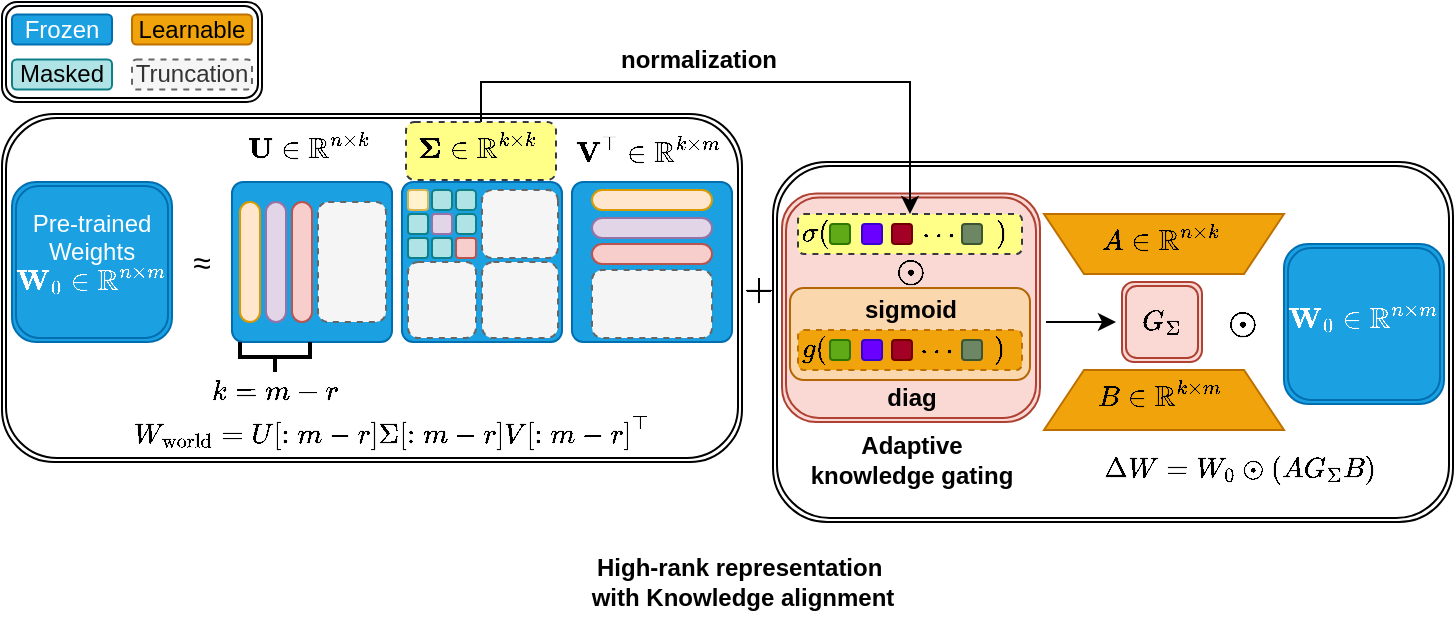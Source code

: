 <mxfile version="26.2.15">
  <diagram name="Page-1" id="tqNoCmG_KPZSjwTlXW9H">
    <mxGraphModel dx="1026" dy="668" grid="1" gridSize="10" guides="1" tooltips="1" connect="1" arrows="1" fold="1" page="1" pageScale="1" pageWidth="735" pageHeight="325" math="1" shadow="0">
      <root>
        <mxCell id="0" />
        <mxCell id="1" parent="0" />
        <mxCell id="zQ8wl6sbCmHXJeYkt5yo-1" value="" style="shape=ext;double=1;rounded=1;whiteSpace=wrap;html=1;" parent="1" vertex="1">
          <mxGeometry x="390.5" y="90" width="340" height="180" as="geometry" />
        </mxCell>
        <mxCell id="zQ8wl6sbCmHXJeYkt5yo-77" value="" style="shape=ext;double=1;rounded=1;whiteSpace=wrap;html=1;fillColor=#fad9d5;strokeColor=#ae4132;" parent="1" vertex="1">
          <mxGeometry x="395" y="105.75" width="129" height="114.25" as="geometry" />
        </mxCell>
        <mxCell id="zQ8wl6sbCmHXJeYkt5yo-72" value="" style="rounded=1;whiteSpace=wrap;html=1;fillColor=#fad7ac;strokeColor=#b46504;" parent="1" vertex="1">
          <mxGeometry x="399" y="153" width="120" height="46" as="geometry" />
        </mxCell>
        <mxCell id="zQ8wl6sbCmHXJeYkt5yo-2" value="`G_{\Sigma}`" style="shape=ext;double=1;rounded=1;whiteSpace=wrap;html=1;fillColor=#fad9d5;strokeColor=#ae4132;" parent="1" vertex="1">
          <mxGeometry x="565" y="150" width="40" height="40" as="geometry" />
        </mxCell>
        <mxCell id="zQ8wl6sbCmHXJeYkt5yo-5" value="`\Delta W = W_0 \odot (A G_{\Sigma} B)`" style="text;whiteSpace=wrap;" parent="1" vertex="1">
          <mxGeometry x="554" y="230" width="142" height="30" as="geometry" />
        </mxCell>
        <mxCell id="zQ8wl6sbCmHXJeYkt5yo-6" value="&lt;div style=&quot;text-align: left;&quot;&gt;&lt;i style=&quot;vertical-align: super; background-color: transparent; color: light-dark(rgb(255, 255, 255), rgb(18, 18, 18));&quot;&gt;&lt;br&gt;&lt;/i&gt;&lt;/div&gt;&lt;div style=&quot;text-align: left;&quot;&gt;&lt;i style=&quot;vertical-align: super; background-color: transparent; color: light-dark(rgb(255, 255, 255), rgb(18, 18, 18));&quot;&gt;`\mathbf{W}_0 \in \mathbb{R}^{n \times m}`&amp;nbsp;&lt;/i&gt;&lt;/div&gt;" style="shape=ext;double=1;rounded=1;whiteSpace=wrap;html=1;fillColor=#1ba1e2;fontColor=#ffffff;strokeColor=#006EAF;" parent="1" vertex="1">
          <mxGeometry x="646" y="131" width="80" height="80" as="geometry" />
        </mxCell>
        <mxCell id="zQ8wl6sbCmHXJeYkt5yo-9" value="&lt;font style=&quot;font-size: 16px;&quot;&gt;`odot`&lt;/font&gt;" style="text;html=1;align=center;verticalAlign=middle;resizable=0;points=[];autosize=1;strokeColor=none;fillColor=none;" parent="1" vertex="1">
          <mxGeometry x="590" y="155" width="70" height="30" as="geometry" />
        </mxCell>
        <mxCell id="zQ8wl6sbCmHXJeYkt5yo-11" value="" style="shape=ext;double=1;rounded=1;whiteSpace=wrap;html=1;" parent="1" vertex="1">
          <mxGeometry x="5" y="66" width="370" height="174" as="geometry" />
        </mxCell>
        <mxCell id="zQ8wl6sbCmHXJeYkt5yo-12" value="" style="shape=ext;double=1;rounded=1;whiteSpace=wrap;html=1;" parent="1" vertex="1">
          <mxGeometry x="5" y="10" width="130" height="50" as="geometry" />
        </mxCell>
        <mxCell id="zQ8wl6sbCmHXJeYkt5yo-14" value="" style="rounded=1;whiteSpace=wrap;html=1;fillColor=#1ba1e2;fontColor=#ffffff;strokeColor=#006EAF;arcSize=7;" parent="1" vertex="1">
          <mxGeometry x="290" y="100" width="80" height="80" as="geometry" />
        </mxCell>
        <mxCell id="zQ8wl6sbCmHXJeYkt5yo-15" value="" style="rounded=1;whiteSpace=wrap;html=1;fillColor=#1ba1e2;fontColor=#ffffff;strokeColor=#006EAF;arcSize=7;" parent="1" vertex="1">
          <mxGeometry x="120" y="100" width="80" height="80" as="geometry" />
        </mxCell>
        <mxCell id="zQ8wl6sbCmHXJeYkt5yo-16" value="&lt;div&gt;&lt;br&gt;&lt;/div&gt;Pre-trained&lt;div&gt;Weights&lt;/div&gt;&lt;div style=&quot;text-align: left;&quot;&gt;&lt;i style=&quot;vertical-align: super; background-color: transparent; color: light-dark(rgb(255, 255, 255), rgb(18, 18, 18));&quot;&gt;`\mathbf{W}_0 \in \mathbb{R}^{n \times m}`&amp;nbsp;&lt;/i&gt;&lt;/div&gt;" style="shape=ext;double=1;rounded=1;whiteSpace=wrap;html=1;fillColor=#1ba1e2;fontColor=#ffffff;strokeColor=#006EAF;" parent="1" vertex="1">
          <mxGeometry x="10" y="100" width="80" height="80" as="geometry" />
        </mxCell>
        <mxCell id="zQ8wl6sbCmHXJeYkt5yo-17" value="&lt;font style=&quot;font-size: 16px;&quot;&gt;≈&lt;/font&gt;" style="text;html=1;align=center;verticalAlign=middle;whiteSpace=wrap;rounded=0;" parent="1" vertex="1">
          <mxGeometry x="90" y="125" width="30" height="30" as="geometry" />
        </mxCell>
        <mxCell id="zQ8wl6sbCmHXJeYkt5yo-18" value="Learnable" style="rounded=1;whiteSpace=wrap;html=1;fillColor=#f0a30a;fontColor=#000000;strokeColor=#BD7000;" parent="1" vertex="1">
          <mxGeometry x="70" y="16.25" width="60" height="15" as="geometry" />
        </mxCell>
        <mxCell id="zQ8wl6sbCmHXJeYkt5yo-19" value="&lt;div style=&quot;&quot;&gt;&lt;i style=&quot;text-align: left; background-color: transparent; vertical-align: super;&quot;&gt;&lt;font style=&quot;color: rgb(0, 0, 0);&quot;&gt;`\mathbf{U} \in \mathbb{R}^{n \times k}`&amp;nbsp;&lt;/font&gt;&lt;/i&gt;&lt;/div&gt;" style="text;html=1;align=center;verticalAlign=middle;whiteSpace=wrap;rounded=0;" parent="1" vertex="1">
          <mxGeometry x="120" y="70" width="80" height="30" as="geometry" />
        </mxCell>
        <mxCell id="zQ8wl6sbCmHXJeYkt5yo-21" value="Frozen" style="rounded=1;whiteSpace=wrap;html=1;fillColor=#1ba1e2;fontColor=#ffffff;strokeColor=#006EAF;" parent="1" vertex="1">
          <mxGeometry x="10" y="16.25" width="50" height="15" as="geometry" />
        </mxCell>
        <mxCell id="zQ8wl6sbCmHXJeYkt5yo-22" value="Masked" style="rounded=1;whiteSpace=wrap;html=1;fillColor=#b0e3e6;strokeColor=#0e8088;" parent="1" vertex="1">
          <mxGeometry x="10" y="38.75" width="50" height="15" as="geometry" />
        </mxCell>
        <mxCell id="zQ8wl6sbCmHXJeYkt5yo-23" value="Truncation" style="rounded=1;whiteSpace=wrap;html=1;dashed=1;fillColor=#f5f5f5;strokeColor=#666666;fontColor=#333333;" parent="1" vertex="1">
          <mxGeometry x="70" y="38.75" width="60" height="15" as="geometry" />
        </mxCell>
        <mxCell id="zQ8wl6sbCmHXJeYkt5yo-24" value="" style="rounded=1;whiteSpace=wrap;html=1;fillColor=#ffe6cc;strokeColor=#d79b00;arcSize=50;" parent="1" vertex="1">
          <mxGeometry x="124" y="110" width="10" height="60" as="geometry" />
        </mxCell>
        <mxCell id="zQ8wl6sbCmHXJeYkt5yo-25" value="" style="rounded=1;whiteSpace=wrap;html=1;fillColor=#e1d5e7;strokeColor=#9673a6;arcSize=50;" parent="1" vertex="1">
          <mxGeometry x="137" y="110" width="10" height="60" as="geometry" />
        </mxCell>
        <mxCell id="zQ8wl6sbCmHXJeYkt5yo-26" value="" style="rounded=1;whiteSpace=wrap;html=1;fillColor=#f8cecc;strokeColor=#b85450;arcSize=50;" parent="1" vertex="1">
          <mxGeometry x="150" y="110" width="10" height="60" as="geometry" />
        </mxCell>
        <mxCell id="zQ8wl6sbCmHXJeYkt5yo-27" value="" style="rounded=1;whiteSpace=wrap;html=1;dashed=1;fillColor=#f5f5f5;strokeColor=#666666;fontColor=#333333;" parent="1" vertex="1">
          <mxGeometry x="163" y="110" width="34" height="60" as="geometry" />
        </mxCell>
        <mxCell id="zQ8wl6sbCmHXJeYkt5yo-28" value="" style="rounded=1;whiteSpace=wrap;html=1;fillColor=#e1d5e7;strokeColor=#9673a6;direction=south;arcSize=50;" parent="1" vertex="1">
          <mxGeometry x="300" y="118" width="60" height="10" as="geometry" />
        </mxCell>
        <mxCell id="zQ8wl6sbCmHXJeYkt5yo-29" value="" style="rounded=1;whiteSpace=wrap;html=1;fillColor=#ffe6cc;strokeColor=#d79b00;arcSize=50;direction=south;" parent="1" vertex="1">
          <mxGeometry x="300" y="104" width="60" height="10" as="geometry" />
        </mxCell>
        <mxCell id="zQ8wl6sbCmHXJeYkt5yo-30" value="" style="rounded=1;whiteSpace=wrap;html=1;fillColor=#f8cecc;strokeColor=#b85450;arcSize=50;direction=south;" parent="1" vertex="1">
          <mxGeometry x="300" y="131" width="60" height="10" as="geometry" />
        </mxCell>
        <mxCell id="zQ8wl6sbCmHXJeYkt5yo-31" value="" style="rounded=1;whiteSpace=wrap;html=1;dashed=1;fillColor=#f5f5f5;strokeColor=#666666;fontColor=#333333;direction=south;" parent="1" vertex="1">
          <mxGeometry x="300" y="144" width="60" height="34" as="geometry" />
        </mxCell>
        <mxCell id="zQ8wl6sbCmHXJeYkt5yo-32" value="&lt;i style=&quot;background-color: transparent; vertical-align: super;&quot;&gt;&lt;font style=&quot;color: rgb(0, 0, 0);&quot;&gt;`\mathbf{V}^\top \in \mathbb{R}^{k \times m}`&amp;nbsp;&lt;/font&gt;&lt;/i&gt;" style="text;whiteSpace=wrap;html=1;" parent="1" vertex="1">
          <mxGeometry x="290" y="70" width="80" height="30" as="geometry" />
        </mxCell>
        <mxCell id="zQ8wl6sbCmHXJeYkt5yo-33" value="" style="strokeWidth=2;html=1;shape=mxgraph.flowchart.annotation_2;align=left;labelPosition=right;pointerEvents=1;direction=north;" parent="1" vertex="1">
          <mxGeometry x="124" y="180" width="35" height="15" as="geometry" />
        </mxCell>
        <mxCell id="zQ8wl6sbCmHXJeYkt5yo-35" value="`k = m - r`" style="text;html=1;align=center;verticalAlign=middle;whiteSpace=wrap;rounded=0;" parent="1" vertex="1">
          <mxGeometry x="112" y="190" width="60" height="30" as="geometry" />
        </mxCell>
        <mxCell id="zQ8wl6sbCmHXJeYkt5yo-36" value="" style="rounded=1;whiteSpace=wrap;html=1;fillColor=#1ba1e2;fontColor=#ffffff;strokeColor=#006EAF;arcSize=7;" parent="1" vertex="1">
          <mxGeometry x="205" y="100" width="80" height="80" as="geometry" />
        </mxCell>
        <mxCell id="zQ8wl6sbCmHXJeYkt5yo-37" value="&lt;i style=&quot;background-color: transparent; text-align: left; vertical-align: super; color: rgb(0, 0, 0);&quot;&gt;&lt;font style=&quot;color: rgb(0, 0, 0);&quot;&gt;`B \in \mathbb{R}^{k \times m}`&amp;nbsp;&lt;/font&gt;&lt;/i&gt;" style="shape=trapezoid;perimeter=trapezoidPerimeter;whiteSpace=wrap;html=1;fixedSize=1;fillColor=#f0a30a;fontColor=#000000;strokeColor=#BD7000;" parent="1" vertex="1">
          <mxGeometry x="526" y="194" width="120" height="30" as="geometry" />
        </mxCell>
        <mxCell id="zQ8wl6sbCmHXJeYkt5yo-38" value="&lt;i style=&quot;text-align: left; background-color: transparent; vertical-align: super; color: rgb(0, 0, 0);&quot;&gt;&lt;font style=&quot;color: rgb(0, 0, 0);&quot;&gt;`A \in \mathbb{R}^{n \times k}`&amp;nbsp;&lt;/font&gt;&lt;/i&gt;" style="shape=trapezoid;perimeter=trapezoidPerimeter;whiteSpace=wrap;html=1;fixedSize=1;fillColor=#f0a30a;fontColor=#000000;strokeColor=#BD7000;direction=west;" parent="1" vertex="1">
          <mxGeometry x="526" y="116" width="120" height="30" as="geometry" />
        </mxCell>
        <mxCell id="zQ8wl6sbCmHXJeYkt5yo-39" value="`\sigma(`&amp;nbsp; &amp;nbsp; &amp;nbsp; &amp;nbsp; &amp;nbsp; &amp;nbsp; &amp;nbsp; `\cdots`&amp;nbsp; &amp;nbsp; &amp;nbsp; `)`" style="rounded=1;whiteSpace=wrap;html=1;fillColor=#ffff88;strokeColor=#36393d;dashed=1;align=left;" parent="1" vertex="1">
          <mxGeometry x="403" y="116" width="112" height="20" as="geometry" />
        </mxCell>
        <mxCell id="zQ8wl6sbCmHXJeYkt5yo-41" value="" style="rounded=1;whiteSpace=wrap;html=1;fillColor=#fff2cc;strokeColor=#d6b656;" parent="1" vertex="1">
          <mxGeometry x="208" y="104" width="10" height="10" as="geometry" />
        </mxCell>
        <mxCell id="zQ8wl6sbCmHXJeYkt5yo-43" value="" style="rounded=1;whiteSpace=wrap;html=1;fillColor=#e1d5e7;strokeColor=#9673a6;" parent="1" vertex="1">
          <mxGeometry x="220" y="116" width="10" height="10" as="geometry" />
        </mxCell>
        <mxCell id="zQ8wl6sbCmHXJeYkt5yo-44" value="" style="rounded=1;whiteSpace=wrap;html=1;fillColor=#f8cecc;strokeColor=#b85450;" parent="1" vertex="1">
          <mxGeometry x="232" y="128" width="10" height="10" as="geometry" />
        </mxCell>
        <mxCell id="zQ8wl6sbCmHXJeYkt5yo-45" value="" style="rounded=1;whiteSpace=wrap;html=1;fillColor=#b0e3e6;strokeColor=#0e8088;" parent="1" vertex="1">
          <mxGeometry x="208" y="128" width="10" height="10" as="geometry" />
        </mxCell>
        <mxCell id="zQ8wl6sbCmHXJeYkt5yo-46" value="" style="rounded=1;whiteSpace=wrap;html=1;fillColor=#b0e3e6;strokeColor=#0e8088;" parent="1" vertex="1">
          <mxGeometry x="220" y="128" width="10" height="10" as="geometry" />
        </mxCell>
        <mxCell id="zQ8wl6sbCmHXJeYkt5yo-47" value="" style="rounded=1;whiteSpace=wrap;html=1;fillColor=#b0e3e6;strokeColor=#0e8088;" parent="1" vertex="1">
          <mxGeometry x="208" y="116" width="10" height="10" as="geometry" />
        </mxCell>
        <mxCell id="zQ8wl6sbCmHXJeYkt5yo-48" value="" style="rounded=1;whiteSpace=wrap;html=1;fillColor=#b0e3e6;strokeColor=#0e8088;arcSize=19;" parent="1" vertex="1">
          <mxGeometry x="232" y="116" width="10" height="10" as="geometry" />
        </mxCell>
        <mxCell id="zQ8wl6sbCmHXJeYkt5yo-49" value="" style="rounded=1;whiteSpace=wrap;html=1;fillColor=#b0e3e6;strokeColor=#0e8088;arcSize=19;" parent="1" vertex="1">
          <mxGeometry x="220" y="104" width="10" height="10" as="geometry" />
        </mxCell>
        <mxCell id="zQ8wl6sbCmHXJeYkt5yo-50" value="" style="rounded=1;whiteSpace=wrap;html=1;fillColor=#b0e3e6;strokeColor=#0e8088;arcSize=19;" parent="1" vertex="1">
          <mxGeometry x="232" y="104" width="10" height="10" as="geometry" />
        </mxCell>
        <mxCell id="zQ8wl6sbCmHXJeYkt5yo-51" value="" style="rounded=1;whiteSpace=wrap;html=1;dashed=1;fillColor=#f5f5f5;strokeColor=#666666;fontColor=#333333;" parent="1" vertex="1">
          <mxGeometry x="208" y="140" width="34" height="38" as="geometry" />
        </mxCell>
        <mxCell id="zQ8wl6sbCmHXJeYkt5yo-52" value="" style="rounded=1;whiteSpace=wrap;html=1;dashed=1;fillColor=#f5f5f5;strokeColor=#666666;fontColor=#333333;" parent="1" vertex="1">
          <mxGeometry x="245" y="140" width="38" height="38" as="geometry" />
        </mxCell>
        <mxCell id="zQ8wl6sbCmHXJeYkt5yo-53" value="" style="rounded=1;whiteSpace=wrap;html=1;dashed=1;fillColor=#f5f5f5;strokeColor=#666666;fontColor=#333333;direction=south;" parent="1" vertex="1">
          <mxGeometry x="245" y="104" width="38" height="34" as="geometry" />
        </mxCell>
        <mxCell id="zQ8wl6sbCmHXJeYkt5yo-54" value="" style="rounded=1;whiteSpace=wrap;html=1;fillColor=#60a917;strokeColor=#2D7600;fontColor=#ffffff;" parent="1" vertex="1">
          <mxGeometry x="419" y="121" width="10" height="10" as="geometry" />
        </mxCell>
        <mxCell id="zQ8wl6sbCmHXJeYkt5yo-55" value="" style="rounded=1;whiteSpace=wrap;html=1;fillColor=#6a00ff;strokeColor=#3700CC;fontColor=#ffffff;" parent="1" vertex="1">
          <mxGeometry x="435" y="121" width="10" height="10" as="geometry" />
        </mxCell>
        <mxCell id="zQ8wl6sbCmHXJeYkt5yo-56" value="" style="rounded=1;whiteSpace=wrap;html=1;fillColor=#a20025;strokeColor=#6F0000;fontColor=#ffffff;" parent="1" vertex="1">
          <mxGeometry x="450" y="121" width="10" height="10" as="geometry" />
        </mxCell>
        <mxCell id="zQ8wl6sbCmHXJeYkt5yo-57" value="" style="rounded=1;whiteSpace=wrap;html=1;fillColor=#6d8764;strokeColor=#3A5431;fontColor=#ffffff;" parent="1" vertex="1">
          <mxGeometry x="485" y="121" width="10" height="10" as="geometry" />
        </mxCell>
        <mxCell id="zQ8wl6sbCmHXJeYkt5yo-59" value="&lt;div&gt;&lt;span style=&quot;background-color: transparent; color: light-dark(rgb(0, 0, 0), rgb(255, 255, 255));&quot;&gt;`W_{\text{world}} = U[:m-r] \Sigma[:m-r] V[:m-r]^\top`&lt;/span&gt;&lt;/div&gt;" style="text;html=1;align=center;verticalAlign=middle;whiteSpace=wrap;rounded=0;" parent="1" vertex="1">
          <mxGeometry x="50" y="210" width="300" height="30" as="geometry" />
        </mxCell>
        <mxCell id="zQ8wl6sbCmHXJeYkt5yo-61" value="`+`" style="text;html=1;align=center;verticalAlign=middle;resizable=0;points=[];autosize=1;strokeColor=none;fillColor=none;fontSize=16;" parent="1" vertex="1">
          <mxGeometry x="363" y="138" width="40" height="30" as="geometry" />
        </mxCell>
        <mxCell id="zQ8wl6sbCmHXJeYkt5yo-65" style="edgeStyle=orthogonalEdgeStyle;rounded=0;orthogonalLoop=1;jettySize=auto;html=1;exitX=0.5;exitY=0;exitDx=0;exitDy=0;entryX=0.5;entryY=0;entryDx=0;entryDy=0;" parent="1" source="zQ8wl6sbCmHXJeYkt5yo-62" target="zQ8wl6sbCmHXJeYkt5yo-39" edge="1">
          <mxGeometry relative="1" as="geometry" />
        </mxCell>
        <mxCell id="zQ8wl6sbCmHXJeYkt5yo-62" value="&lt;i style=&quot;background-color: transparent; text-align: left; vertical-align: super;&quot;&gt;&lt;font style=&quot;color: rgb(0, 0, 0);&quot;&gt;`\mathbf{\Sigma} \in \mathbb{R}^{k \times k}`&amp;nbsp;&lt;/font&gt;&lt;/i&gt;" style="rounded=1;whiteSpace=wrap;html=1;fillColor=#ffff88;strokeColor=#36393d;dashed=1;" parent="1" vertex="1">
          <mxGeometry x="207" y="70" width="75" height="29" as="geometry" />
        </mxCell>
        <mxCell id="zQ8wl6sbCmHXJeYkt5yo-66" value="`g(`&amp;nbsp; &amp;nbsp; &amp;nbsp; &amp;nbsp; &amp;nbsp; &amp;nbsp; &amp;nbsp; `\cdots`&amp;nbsp; &amp;nbsp; &amp;nbsp; `)`" style="rounded=1;whiteSpace=wrap;html=1;fillColor=#f0a30a;strokeColor=#BD7000;dashed=1;align=left;fontColor=#000000;" parent="1" vertex="1">
          <mxGeometry x="403" y="174" width="112" height="20" as="geometry" />
        </mxCell>
        <mxCell id="zQ8wl6sbCmHXJeYkt5yo-67" value="" style="rounded=1;whiteSpace=wrap;html=1;fillColor=#60a917;strokeColor=#2D7600;fontColor=#ffffff;" parent="1" vertex="1">
          <mxGeometry x="419" y="179" width="10" height="10" as="geometry" />
        </mxCell>
        <mxCell id="zQ8wl6sbCmHXJeYkt5yo-68" value="" style="rounded=1;whiteSpace=wrap;html=1;fillColor=#6a00ff;strokeColor=#3700CC;fontColor=#ffffff;" parent="1" vertex="1">
          <mxGeometry x="435" y="179" width="10" height="10" as="geometry" />
        </mxCell>
        <mxCell id="zQ8wl6sbCmHXJeYkt5yo-69" value="" style="rounded=1;whiteSpace=wrap;html=1;fillColor=#a20025;strokeColor=#6F0000;fontColor=#ffffff;" parent="1" vertex="1">
          <mxGeometry x="450" y="179" width="10" height="10" as="geometry" />
        </mxCell>
        <mxCell id="zQ8wl6sbCmHXJeYkt5yo-70" value="" style="rounded=1;whiteSpace=wrap;html=1;fillColor=#6d8764;strokeColor=#3A5431;fontColor=#ffffff;" parent="1" vertex="1">
          <mxGeometry x="485" y="179" width="10" height="10" as="geometry" />
        </mxCell>
        <mxCell id="zQ8wl6sbCmHXJeYkt5yo-71" value="&lt;b&gt;normalization&lt;/b&gt;" style="text;html=1;align=center;verticalAlign=middle;resizable=0;points=[];autosize=1;strokeColor=none;fillColor=none;" parent="1" vertex="1">
          <mxGeometry x="303" y="23.75" width="100" height="30" as="geometry" />
        </mxCell>
        <mxCell id="zQ8wl6sbCmHXJeYkt5yo-74" value="&lt;b&gt;sigmoid&lt;/b&gt;" style="text;html=1;align=center;verticalAlign=middle;resizable=0;points=[];autosize=1;strokeColor=none;fillColor=none;" parent="1" vertex="1">
          <mxGeometry x="424" y="149" width="70" height="30" as="geometry" />
        </mxCell>
        <mxCell id="zQ8wl6sbCmHXJeYkt5yo-75" value="&lt;font style=&quot;font-size: 16px;&quot;&gt;`odot`&lt;/font&gt;" style="text;html=1;align=center;verticalAlign=middle;resizable=0;points=[];autosize=1;strokeColor=none;fillColor=none;" parent="1" vertex="1">
          <mxGeometry x="424" y="129" width="70" height="30" as="geometry" />
        </mxCell>
        <mxCell id="zQ8wl6sbCmHXJeYkt5yo-80" value="" style="endArrow=classic;html=1;rounded=0;entryX=0;entryY=0.5;entryDx=0;entryDy=0;" parent="1" edge="1">
          <mxGeometry width="50" height="50" relative="1" as="geometry">
            <mxPoint x="527" y="170" as="sourcePoint" />
            <mxPoint x="562" y="170" as="targetPoint" />
          </mxGeometry>
        </mxCell>
        <mxCell id="zQ8wl6sbCmHXJeYkt5yo-82" value="&lt;b&gt;High-rank representation&amp;nbsp;&lt;/b&gt;&lt;div&gt;&lt;b&gt;with Knowledge alignment&lt;/b&gt;&lt;/div&gt;" style="text;html=1;align=center;verticalAlign=middle;resizable=0;points=[];autosize=1;strokeColor=none;fillColor=none;" parent="1" vertex="1">
          <mxGeometry x="290" y="280" width="170" height="40" as="geometry" />
        </mxCell>
        <mxCell id="zQ8wl6sbCmHXJeYkt5yo-83" value="Adaptive knowledge gating" style="text;html=1;align=center;verticalAlign=middle;whiteSpace=wrap;rounded=0;fontStyle=1" parent="1" vertex="1">
          <mxGeometry x="405" y="224" width="110" height="30" as="geometry" />
        </mxCell>
        <mxCell id="zQ8wl6sbCmHXJeYkt5yo-84" value="&lt;b&gt;diag&lt;/b&gt;" style="text;html=1;align=center;verticalAlign=middle;whiteSpace=wrap;rounded=0;" parent="1" vertex="1">
          <mxGeometry x="429.5" y="195" width="60" height="25" as="geometry" />
        </mxCell>
      </root>
    </mxGraphModel>
  </diagram>
</mxfile>
